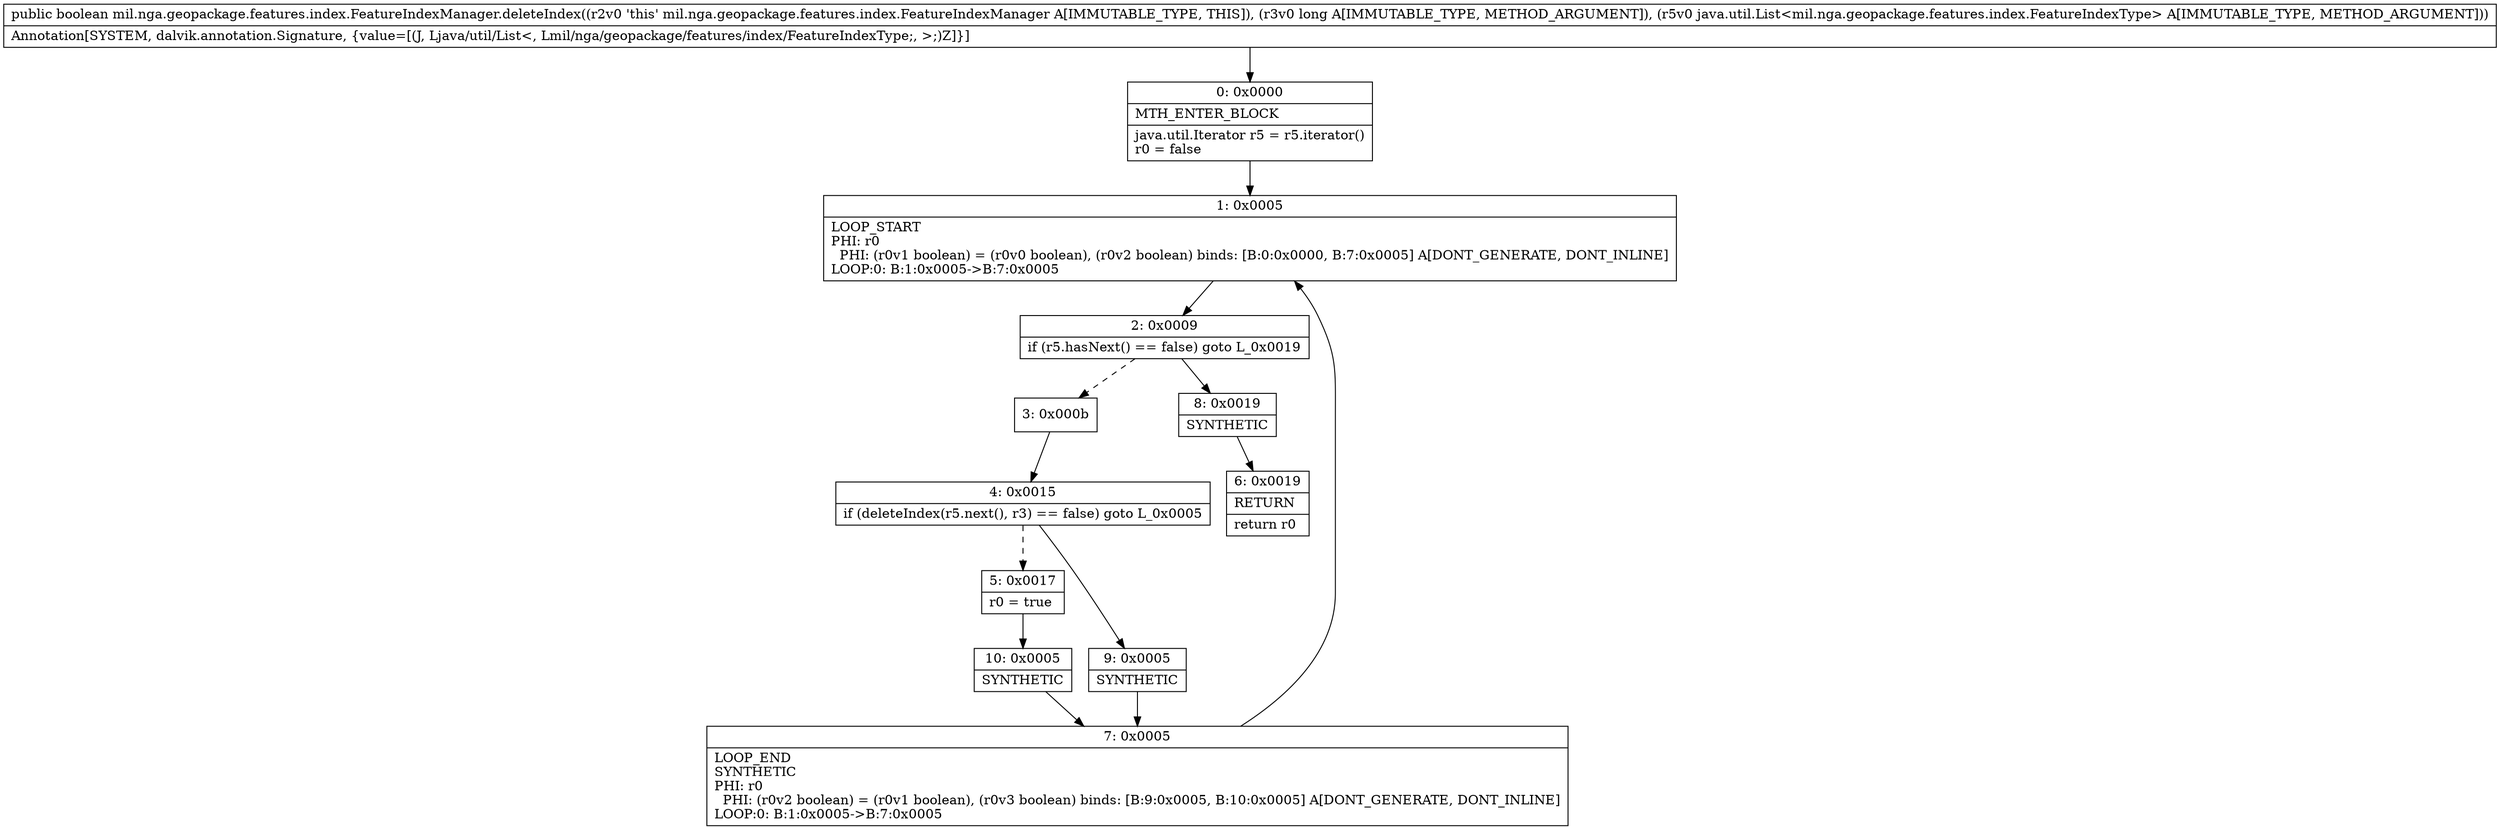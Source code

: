 digraph "CFG formil.nga.geopackage.features.index.FeatureIndexManager.deleteIndex(JLjava\/util\/List;)Z" {
Node_0 [shape=record,label="{0\:\ 0x0000|MTH_ENTER_BLOCK\l|java.util.Iterator r5 = r5.iterator()\lr0 = false\l}"];
Node_1 [shape=record,label="{1\:\ 0x0005|LOOP_START\lPHI: r0 \l  PHI: (r0v1 boolean) = (r0v0 boolean), (r0v2 boolean) binds: [B:0:0x0000, B:7:0x0005] A[DONT_GENERATE, DONT_INLINE]\lLOOP:0: B:1:0x0005\-\>B:7:0x0005\l}"];
Node_2 [shape=record,label="{2\:\ 0x0009|if (r5.hasNext() == false) goto L_0x0019\l}"];
Node_3 [shape=record,label="{3\:\ 0x000b}"];
Node_4 [shape=record,label="{4\:\ 0x0015|if (deleteIndex(r5.next(), r3) == false) goto L_0x0005\l}"];
Node_5 [shape=record,label="{5\:\ 0x0017|r0 = true\l}"];
Node_6 [shape=record,label="{6\:\ 0x0019|RETURN\l|return r0\l}"];
Node_7 [shape=record,label="{7\:\ 0x0005|LOOP_END\lSYNTHETIC\lPHI: r0 \l  PHI: (r0v2 boolean) = (r0v1 boolean), (r0v3 boolean) binds: [B:9:0x0005, B:10:0x0005] A[DONT_GENERATE, DONT_INLINE]\lLOOP:0: B:1:0x0005\-\>B:7:0x0005\l}"];
Node_8 [shape=record,label="{8\:\ 0x0019|SYNTHETIC\l}"];
Node_9 [shape=record,label="{9\:\ 0x0005|SYNTHETIC\l}"];
Node_10 [shape=record,label="{10\:\ 0x0005|SYNTHETIC\l}"];
MethodNode[shape=record,label="{public boolean mil.nga.geopackage.features.index.FeatureIndexManager.deleteIndex((r2v0 'this' mil.nga.geopackage.features.index.FeatureIndexManager A[IMMUTABLE_TYPE, THIS]), (r3v0 long A[IMMUTABLE_TYPE, METHOD_ARGUMENT]), (r5v0 java.util.List\<mil.nga.geopackage.features.index.FeatureIndexType\> A[IMMUTABLE_TYPE, METHOD_ARGUMENT]))  | Annotation[SYSTEM, dalvik.annotation.Signature, \{value=[(J, Ljava\/util\/List\<, Lmil\/nga\/geopackage\/features\/index\/FeatureIndexType;, \>;)Z]\}]\l}"];
MethodNode -> Node_0;
Node_0 -> Node_1;
Node_1 -> Node_2;
Node_2 -> Node_3[style=dashed];
Node_2 -> Node_8;
Node_3 -> Node_4;
Node_4 -> Node_5[style=dashed];
Node_4 -> Node_9;
Node_5 -> Node_10;
Node_7 -> Node_1;
Node_8 -> Node_6;
Node_9 -> Node_7;
Node_10 -> Node_7;
}

